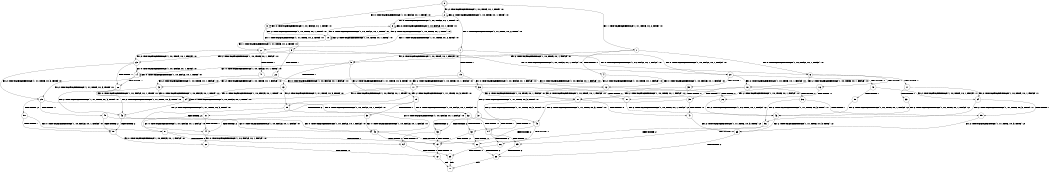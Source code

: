 digraph BCG {
size = "7, 10.5";
center = TRUE;
node [shape = circle];
0 [peripheries = 2];
0 -> 1 [label = "EX !1 !ATOMIC_EXCH_BRANCH (1, +1, TRUE, +0, 2, TRUE) !:0:"];
0 -> 2 [label = "EX !2 !ATOMIC_EXCH_BRANCH (1, +0, TRUE, +0, 1, TRUE) !:0:"];
0 -> 3 [label = "EX !0 !ATOMIC_EXCH_BRANCH (1, +0, FALSE, +0, 1, TRUE) !:0:"];
1 -> 4 [label = "TERMINATE !1"];
1 -> 5 [label = "EX !2 !ATOMIC_EXCH_BRANCH (1, +0, TRUE, +0, 1, FALSE) !:0:"];
1 -> 6 [label = "EX !0 !ATOMIC_EXCH_BRANCH (1, +0, FALSE, +0, 1, FALSE) !:0:"];
2 -> 7 [label = "EX !1 !ATOMIC_EXCH_BRANCH (1, +1, TRUE, +0, 2, TRUE) !:0:"];
2 -> 8 [label = "EX !0 !ATOMIC_EXCH_BRANCH (1, +0, FALSE, +0, 1, TRUE) !:0:"];
2 -> 2 [label = "EX !2 !ATOMIC_EXCH_BRANCH (1, +0, TRUE, +0, 1, TRUE) !:0:"];
3 -> 9 [label = "EX !1 !ATOMIC_EXCH_BRANCH (1, +1, TRUE, +0, 2, TRUE) !:0:"];
3 -> 10 [label = "EX !2 !ATOMIC_EXCH_BRANCH (1, +0, TRUE, +0, 1, TRUE) !:0:"];
3 -> 3 [label = "EX !0 !ATOMIC_EXCH_BRANCH (1, +0, FALSE, +0, 1, TRUE) !:0:"];
4 -> 11 [label = "EX !2 !ATOMIC_EXCH_BRANCH (1, +0, TRUE, +0, 1, FALSE) !:0:"];
4 -> 12 [label = "EX !0 !ATOMIC_EXCH_BRANCH (1, +0, FALSE, +0, 1, FALSE) !:0:"];
5 -> 13 [label = "TERMINATE !1"];
5 -> 14 [label = "EX !0 !ATOMIC_EXCH_BRANCH (1, +0, FALSE, +0, 1, TRUE) !:0:"];
5 -> 15 [label = "EX !2 !ATOMIC_EXCH_BRANCH (1, +1, TRUE, +0, 3, TRUE) !:0:"];
6 -> 16 [label = "TERMINATE !1"];
6 -> 17 [label = "TERMINATE !0"];
6 -> 18 [label = "EX !2 !ATOMIC_EXCH_BRANCH (1, +0, TRUE, +0, 1, FALSE) !:0:"];
7 -> 19 [label = "TERMINATE !1"];
7 -> 20 [label = "EX !0 !ATOMIC_EXCH_BRANCH (1, +0, FALSE, +0, 1, FALSE) !:0:"];
7 -> 5 [label = "EX !2 !ATOMIC_EXCH_BRANCH (1, +0, TRUE, +0, 1, FALSE) !:0:"];
8 -> 21 [label = "EX !1 !ATOMIC_EXCH_BRANCH (1, +1, TRUE, +0, 2, TRUE) !:0:"];
8 -> 10 [label = "EX !2 !ATOMIC_EXCH_BRANCH (1, +0, TRUE, +0, 1, TRUE) !:0:"];
8 -> 8 [label = "EX !0 !ATOMIC_EXCH_BRANCH (1, +0, FALSE, +0, 1, TRUE) !:0:"];
9 -> 22 [label = "TERMINATE !1"];
9 -> 23 [label = "EX !2 !ATOMIC_EXCH_BRANCH (1, +0, TRUE, +0, 1, FALSE) !:0:"];
9 -> 6 [label = "EX !0 !ATOMIC_EXCH_BRANCH (1, +0, FALSE, +0, 1, FALSE) !:0:"];
10 -> 21 [label = "EX !1 !ATOMIC_EXCH_BRANCH (1, +1, TRUE, +0, 2, TRUE) !:0:"];
10 -> 10 [label = "EX !2 !ATOMIC_EXCH_BRANCH (1, +0, TRUE, +0, 1, TRUE) !:0:"];
10 -> 8 [label = "EX !0 !ATOMIC_EXCH_BRANCH (1, +0, FALSE, +0, 1, TRUE) !:0:"];
11 -> 24 [label = "EX !0 !ATOMIC_EXCH_BRANCH (1, +0, FALSE, +0, 1, TRUE) !:0:"];
11 -> 25 [label = "EX !2 !ATOMIC_EXCH_BRANCH (1, +1, TRUE, +0, 3, TRUE) !:0:"];
12 -> 26 [label = "TERMINATE !0"];
12 -> 27 [label = "EX !2 !ATOMIC_EXCH_BRANCH (1, +0, TRUE, +0, 1, FALSE) !:0:"];
13 -> 24 [label = "EX !0 !ATOMIC_EXCH_BRANCH (1, +0, FALSE, +0, 1, TRUE) !:0:"];
13 -> 25 [label = "EX !2 !ATOMIC_EXCH_BRANCH (1, +1, TRUE, +0, 3, TRUE) !:0:"];
14 -> 28 [label = "TERMINATE !1"];
14 -> 29 [label = "EX !2 !ATOMIC_EXCH_BRANCH (1, +1, TRUE, +0, 3, TRUE) !:0:"];
14 -> 14 [label = "EX !0 !ATOMIC_EXCH_BRANCH (1, +0, FALSE, +0, 1, TRUE) !:0:"];
15 -> 30 [label = "TERMINATE !1"];
15 -> 31 [label = "TERMINATE !2"];
15 -> 32 [label = "EX !0 !ATOMIC_EXCH_BRANCH (1, +0, FALSE, +0, 1, FALSE) !:0:"];
16 -> 26 [label = "TERMINATE !0"];
16 -> 27 [label = "EX !2 !ATOMIC_EXCH_BRANCH (1, +0, TRUE, +0, 1, FALSE) !:0:"];
17 -> 33 [label = "TERMINATE !1"];
17 -> 34 [label = "EX !2 !ATOMIC_EXCH_BRANCH (1, +0, TRUE, +0, 1, FALSE) !:1:"];
18 -> 35 [label = "TERMINATE !1"];
18 -> 36 [label = "TERMINATE !0"];
18 -> 37 [label = "EX !2 !ATOMIC_EXCH_BRANCH (1, +1, TRUE, +0, 3, TRUE) !:0:"];
19 -> 38 [label = "EX !0 !ATOMIC_EXCH_BRANCH (1, +0, FALSE, +0, 1, FALSE) !:0:"];
19 -> 11 [label = "EX !2 !ATOMIC_EXCH_BRANCH (1, +0, TRUE, +0, 1, FALSE) !:0:"];
20 -> 39 [label = "TERMINATE !1"];
20 -> 40 [label = "TERMINATE !0"];
20 -> 18 [label = "EX !2 !ATOMIC_EXCH_BRANCH (1, +0, TRUE, +0, 1, FALSE) !:0:"];
21 -> 41 [label = "TERMINATE !1"];
21 -> 23 [label = "EX !2 !ATOMIC_EXCH_BRANCH (1, +0, TRUE, +0, 1, FALSE) !:0:"];
21 -> 20 [label = "EX !0 !ATOMIC_EXCH_BRANCH (1, +0, FALSE, +0, 1, FALSE) !:0:"];
22 -> 42 [label = "EX !2 !ATOMIC_EXCH_BRANCH (1, +0, TRUE, +0, 1, FALSE) !:0:"];
22 -> 12 [label = "EX !0 !ATOMIC_EXCH_BRANCH (1, +0, FALSE, +0, 1, FALSE) !:0:"];
23 -> 28 [label = "TERMINATE !1"];
23 -> 29 [label = "EX !2 !ATOMIC_EXCH_BRANCH (1, +1, TRUE, +0, 3, TRUE) !:0:"];
23 -> 14 [label = "EX !0 !ATOMIC_EXCH_BRANCH (1, +0, FALSE, +0, 1, TRUE) !:0:"];
24 -> 43 [label = "EX !2 !ATOMIC_EXCH_BRANCH (1, +1, TRUE, +0, 3, TRUE) !:0:"];
24 -> 24 [label = "EX !0 !ATOMIC_EXCH_BRANCH (1, +0, FALSE, +0, 1, TRUE) !:0:"];
25 -> 44 [label = "TERMINATE !2"];
25 -> 45 [label = "EX !0 !ATOMIC_EXCH_BRANCH (1, +0, FALSE, +0, 1, FALSE) !:0:"];
26 -> 46 [label = "EX !2 !ATOMIC_EXCH_BRANCH (1, +0, TRUE, +0, 1, FALSE) !:2:"];
27 -> 47 [label = "TERMINATE !0"];
27 -> 48 [label = "EX !2 !ATOMIC_EXCH_BRANCH (1, +1, TRUE, +0, 3, TRUE) !:0:"];
28 -> 43 [label = "EX !2 !ATOMIC_EXCH_BRANCH (1, +1, TRUE, +0, 3, TRUE) !:0:"];
28 -> 24 [label = "EX !0 !ATOMIC_EXCH_BRANCH (1, +0, FALSE, +0, 1, TRUE) !:0:"];
29 -> 49 [label = "TERMINATE !1"];
29 -> 50 [label = "TERMINATE !2"];
29 -> 32 [label = "EX !0 !ATOMIC_EXCH_BRANCH (1, +0, FALSE, +0, 1, FALSE) !:0:"];
30 -> 44 [label = "TERMINATE !2"];
30 -> 45 [label = "EX !0 !ATOMIC_EXCH_BRANCH (1, +0, FALSE, +0, 1, FALSE) !:0:"];
31 -> 44 [label = "TERMINATE !1"];
31 -> 51 [label = "EX !0 !ATOMIC_EXCH_BRANCH (1, +0, FALSE, +0, 1, FALSE) !:0:"];
32 -> 52 [label = "TERMINATE !1"];
32 -> 53 [label = "TERMINATE !2"];
32 -> 54 [label = "TERMINATE !0"];
33 -> 46 [label = "EX !2 !ATOMIC_EXCH_BRANCH (1, +0, TRUE, +0, 1, FALSE) !:2:"];
34 -> 55 [label = "TERMINATE !1"];
34 -> 56 [label = "EX !2 !ATOMIC_EXCH_BRANCH (1, +1, TRUE, +0, 3, TRUE) !:1:"];
35 -> 47 [label = "TERMINATE !0"];
35 -> 48 [label = "EX !2 !ATOMIC_EXCH_BRANCH (1, +1, TRUE, +0, 3, TRUE) !:0:"];
36 -> 55 [label = "TERMINATE !1"];
36 -> 56 [label = "EX !2 !ATOMIC_EXCH_BRANCH (1, +1, TRUE, +0, 3, TRUE) !:1:"];
37 -> 52 [label = "TERMINATE !1"];
37 -> 53 [label = "TERMINATE !2"];
37 -> 54 [label = "TERMINATE !0"];
38 -> 57 [label = "TERMINATE !0"];
38 -> 27 [label = "EX !2 !ATOMIC_EXCH_BRANCH (1, +0, TRUE, +0, 1, FALSE) !:0:"];
39 -> 57 [label = "TERMINATE !0"];
39 -> 27 [label = "EX !2 !ATOMIC_EXCH_BRANCH (1, +0, TRUE, +0, 1, FALSE) !:0:"];
40 -> 58 [label = "TERMINATE !1"];
40 -> 34 [label = "EX !2 !ATOMIC_EXCH_BRANCH (1, +0, TRUE, +0, 1, FALSE) !:1:"];
41 -> 42 [label = "EX !2 !ATOMIC_EXCH_BRANCH (1, +0, TRUE, +0, 1, FALSE) !:0:"];
41 -> 38 [label = "EX !0 !ATOMIC_EXCH_BRANCH (1, +0, FALSE, +0, 1, FALSE) !:0:"];
42 -> 43 [label = "EX !2 !ATOMIC_EXCH_BRANCH (1, +1, TRUE, +0, 3, TRUE) !:0:"];
42 -> 24 [label = "EX !0 !ATOMIC_EXCH_BRANCH (1, +0, FALSE, +0, 1, TRUE) !:0:"];
43 -> 59 [label = "TERMINATE !2"];
43 -> 45 [label = "EX !0 !ATOMIC_EXCH_BRANCH (1, +0, FALSE, +0, 1, FALSE) !:0:"];
44 -> 60 [label = "EX !0 !ATOMIC_EXCH_BRANCH (1, +0, FALSE, +0, 1, FALSE) !:0:"];
45 -> 61 [label = "TERMINATE !2"];
45 -> 62 [label = "TERMINATE !0"];
46 -> 63 [label = "EX !2 !ATOMIC_EXCH_BRANCH (1, +1, TRUE, +0, 3, TRUE) !:2:"];
47 -> 63 [label = "EX !2 !ATOMIC_EXCH_BRANCH (1, +1, TRUE, +0, 3, TRUE) !:2:"];
48 -> 61 [label = "TERMINATE !2"];
48 -> 62 [label = "TERMINATE !0"];
49 -> 59 [label = "TERMINATE !2"];
49 -> 45 [label = "EX !0 !ATOMIC_EXCH_BRANCH (1, +0, FALSE, +0, 1, FALSE) !:0:"];
50 -> 59 [label = "TERMINATE !1"];
50 -> 51 [label = "EX !0 !ATOMIC_EXCH_BRANCH (1, +0, FALSE, +0, 1, FALSE) !:0:"];
51 -> 61 [label = "TERMINATE !1"];
51 -> 64 [label = "TERMINATE !0"];
52 -> 61 [label = "TERMINATE !2"];
52 -> 62 [label = "TERMINATE !0"];
53 -> 61 [label = "TERMINATE !1"];
53 -> 64 [label = "TERMINATE !0"];
54 -> 65 [label = "TERMINATE !1"];
54 -> 66 [label = "TERMINATE !2"];
55 -> 63 [label = "EX !2 !ATOMIC_EXCH_BRANCH (1, +1, TRUE, +0, 3, TRUE) !:2:"];
56 -> 65 [label = "TERMINATE !1"];
56 -> 66 [label = "TERMINATE !2"];
57 -> 46 [label = "EX !2 !ATOMIC_EXCH_BRANCH (1, +0, TRUE, +0, 1, FALSE) !:2:"];
58 -> 46 [label = "EX !2 !ATOMIC_EXCH_BRANCH (1, +0, TRUE, +0, 1, FALSE) !:2:"];
59 -> 60 [label = "EX !0 !ATOMIC_EXCH_BRANCH (1, +0, FALSE, +0, 1, FALSE) !:0:"];
60 -> 67 [label = "TERMINATE !0"];
61 -> 67 [label = "TERMINATE !0"];
62 -> 68 [label = "TERMINATE !2"];
63 -> 68 [label = "TERMINATE !2"];
64 -> 69 [label = "TERMINATE !1"];
65 -> 68 [label = "TERMINATE !2"];
66 -> 69 [label = "TERMINATE !1"];
67 -> 70 [label = "exit"];
68 -> 70 [label = "exit"];
69 -> 70 [label = "exit"];
}
